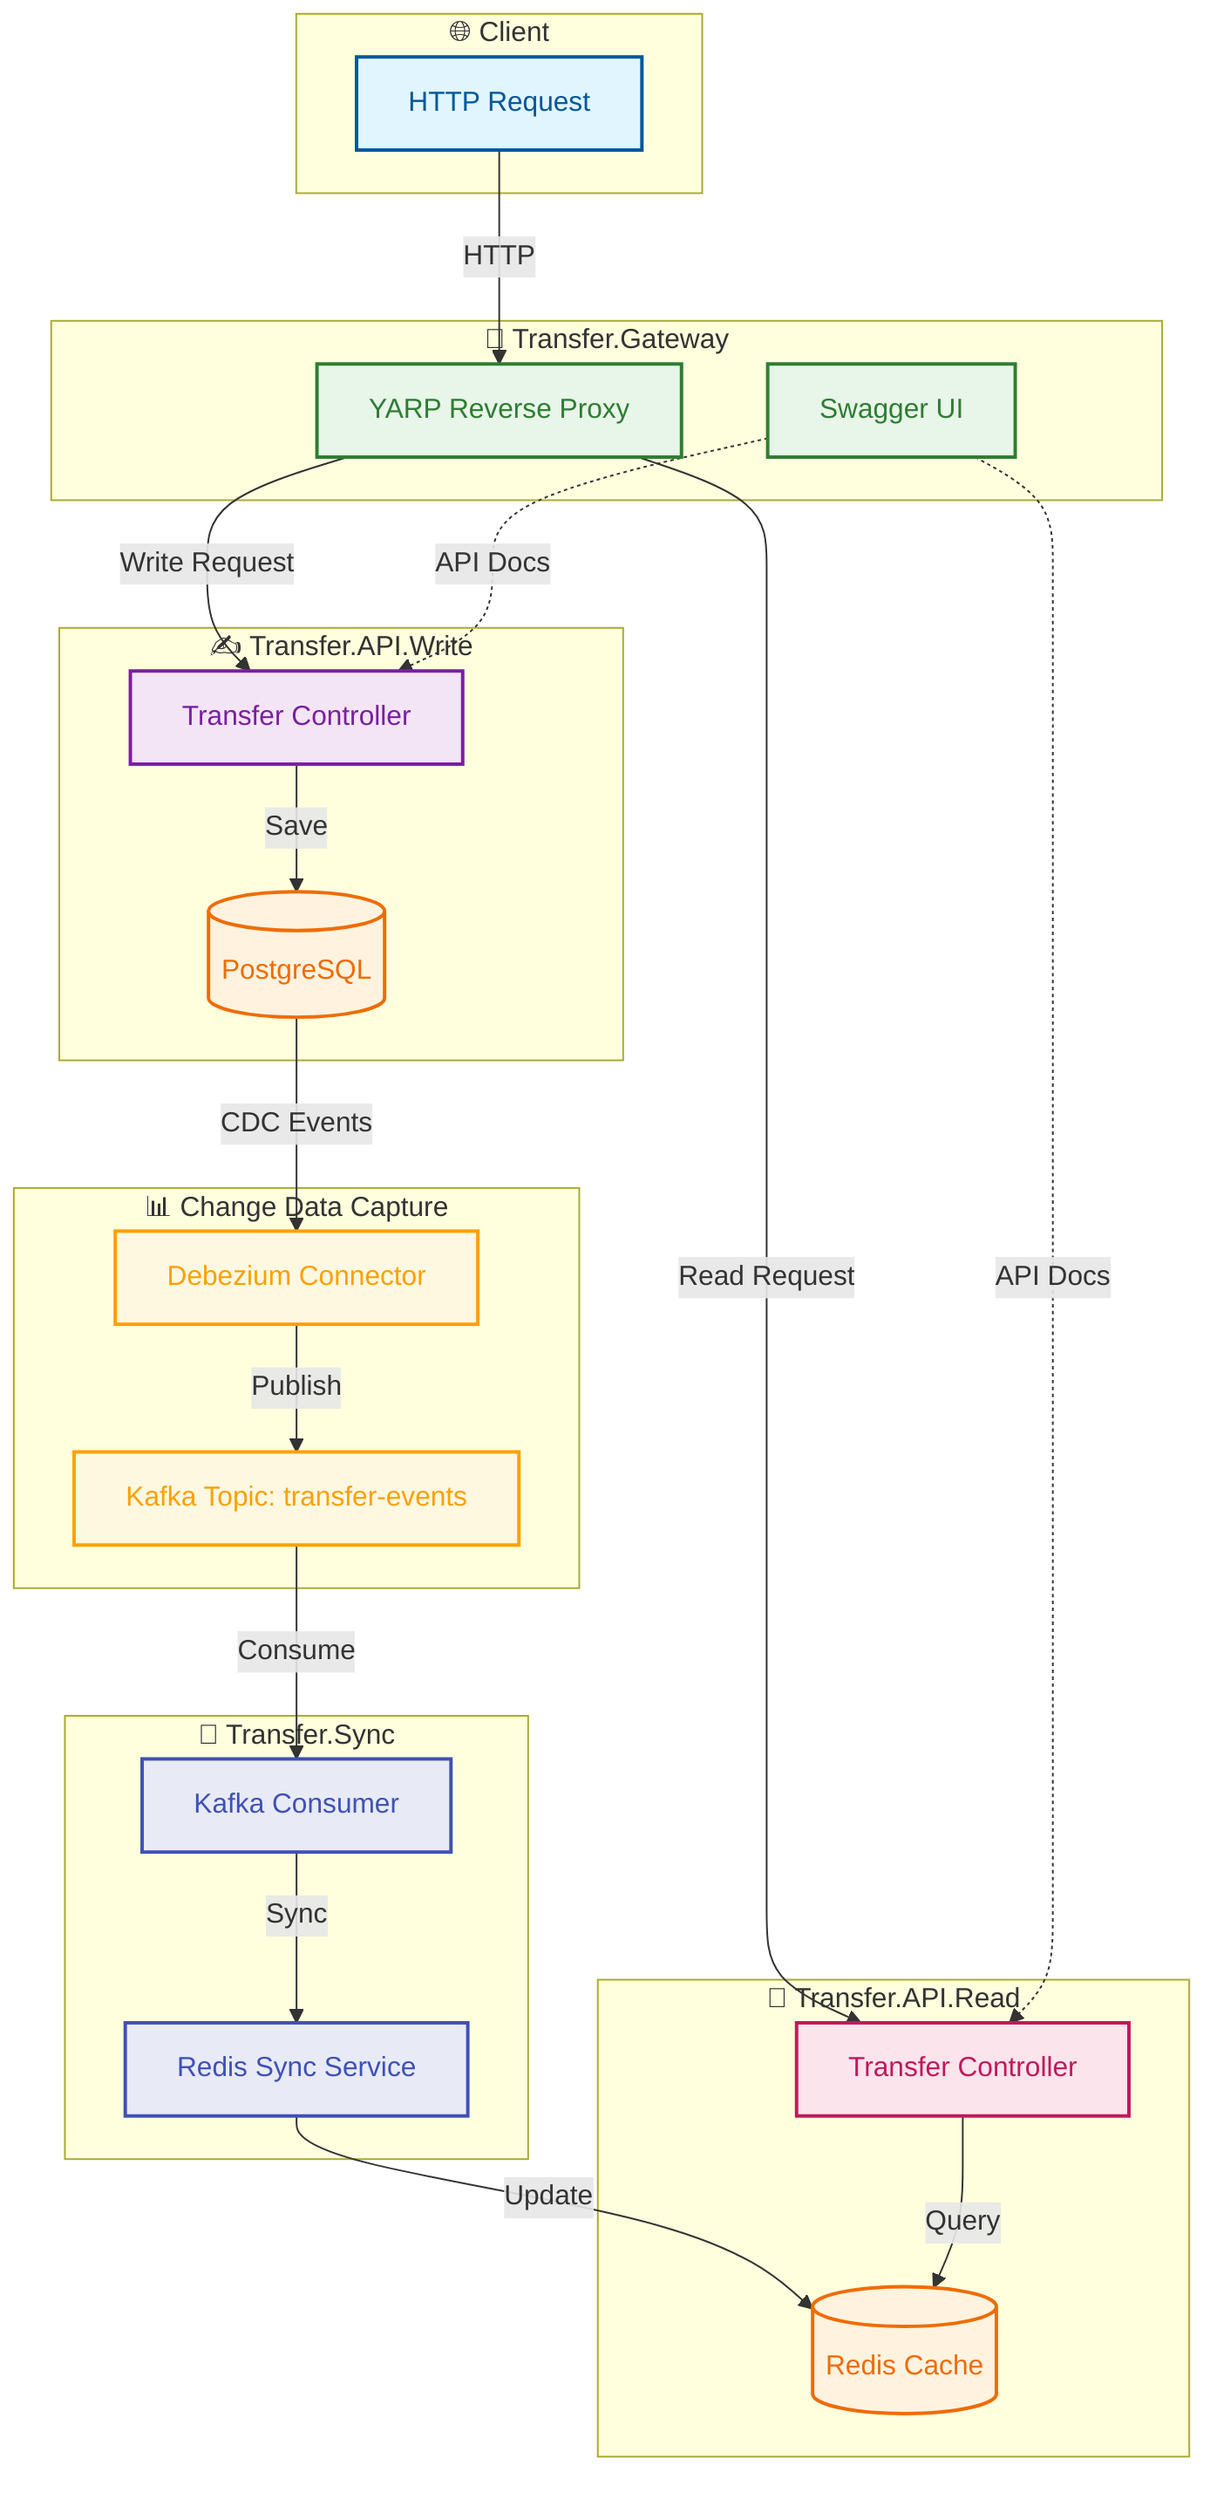 graph TD;
    subgraph Client["🌐 Client"]
        A[HTTP Request];
    end;

    subgraph Gateway["🔀 Transfer.Gateway"]
        B[YARP Reverse Proxy];
        SW[Swagger UI];
    end;

    subgraph WriteAPI["✍️ Transfer.API.Write"]
        WC[Transfer Controller];
        DB[(PostgreSQL)];
    end;

    subgraph CDC["📊 Change Data Capture"]
        DZ[Debezium Connector];
        KF[Kafka Topic: transfer-events];
    end;

    subgraph SyncService["🔄 Transfer.Sync"]
        KC[Kafka Consumer];
        RS[Redis Sync Service];
    end;

    subgraph ReadAPI["📖 Transfer.API.Read"]
        RC[Transfer Controller];
        RD[(Redis Cache)];
    end;

    %% Flow
    A -->|HTTP| B;
    B -->|Write Request| WC;
    WC -->|Save| DB;
    DB -->|CDC Events| DZ;
    DZ -->|Publish| KF;
    KF -->|Consume| KC;
    KC -->|Sync| RS;
    RS -->|Update| RD;
    B -->|Read Request| RC;
    RC -->|Query| RD;

    %% Swagger
    SW -.->|API Docs| WC;
    SW -.->|API Docs| RC;

    %% Styles
    classDef client fill:#e1f5fe,stroke:#01579b,stroke-width:2px,color:#01579b;
    classDef gateway fill:#e8f5e9,stroke:#2e7d32,stroke-width:2px,color:#2e7d32;
    classDef writeApi fill:#f3e5f5,stroke:#7b1fa2,stroke-width:2px,color:#7b1fa2;
    classDef database fill:#fff3e0,stroke:#ef6c00,stroke-width:2px,color:#ef6c00;
    classDef cdc fill:#fff8e1,stroke:#ffa000,stroke-width:2px,color:#ffa000;
    classDef sync fill:#e8eaf6,stroke:#3f51b5,stroke-width:2px,color:#3f51b5;
    classDef readApi fill:#fce4ec,stroke:#c2185b,stroke-width:2px,color:#c2185b;

    class A client;
    class B,SW gateway;
    class WC writeApi;
    class DB,RD database;
    class DZ,KF cdc;
    class KC,RS sync;
    class RC readApi